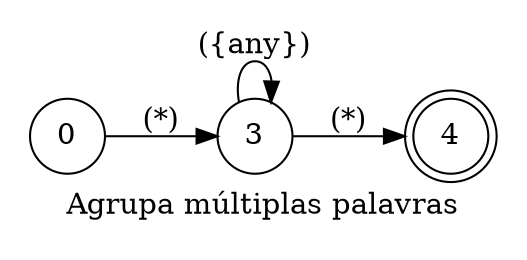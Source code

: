 digraph multi_word_token {
    id="multi_word_token";
    label="Agrupa múltiplas palavras";
    lang="pt-BR";
    langName="Português";
    pad="0.2";
    rankdir=LR;
    disableStopWords="true";
    node[shape=doublecircle]; 4;
    node[shape=circle];

    0 -> 3 [label="(*)"];
    3 -> 3 [label="({any})", store=words];
    3 -> 4 [label="(*)"];

    title="Agrupa múltiplas palavras";
    desc="Agrupa múltiplas palavras juntas, projetado para ser usado dentro de outros automatas";

    examples="
      aspas carro azul aspas,
      aspas nome composto de múltiplas palavras aspas,
      aspas frase parseada aspas,
      aspas transação crédito texto aspas,
      aspas preço total aspas,
      aspas preço por item aspas,
      aspas W H O aspas,
      aspas N U L L aspas,
      aspas A B C D aspas,
      aspas camel case aspas,
      * hola me nombre es felipe *
    ";
}